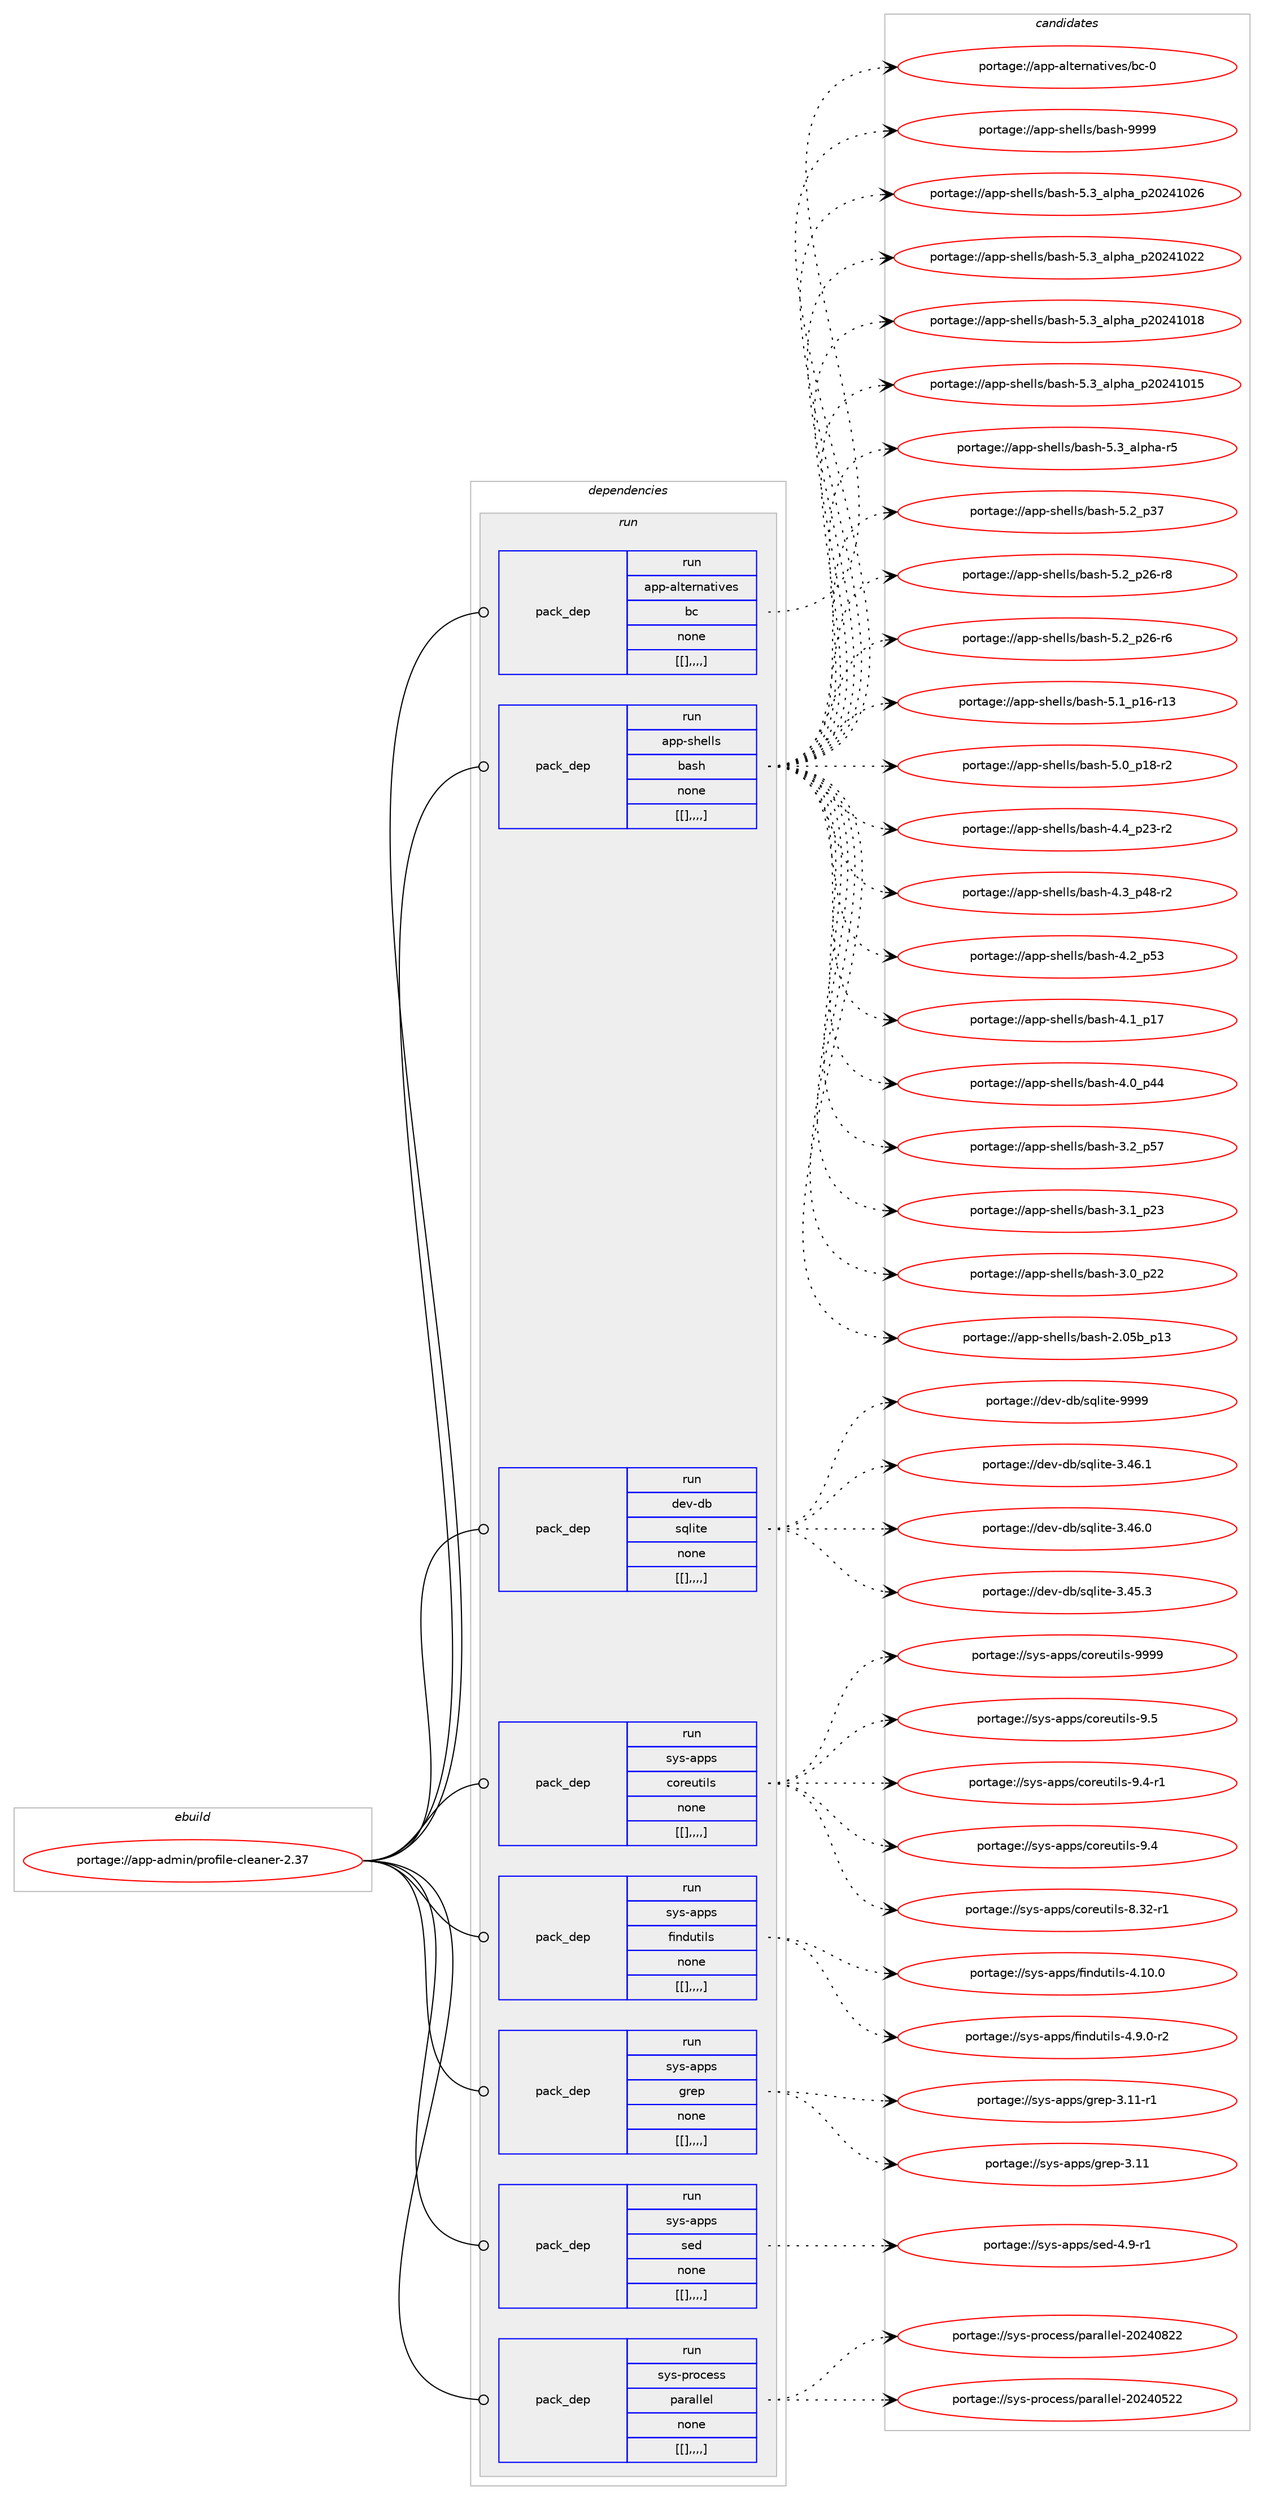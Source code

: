 digraph prolog {

# *************
# Graph options
# *************

newrank=true;
concentrate=true;
compound=true;
graph [rankdir=LR,fontname=Helvetica,fontsize=10,ranksep=1.5];#, ranksep=2.5, nodesep=0.2];
edge  [arrowhead=vee];
node  [fontname=Helvetica,fontsize=10];

# **********
# The ebuild
# **********

subgraph cluster_leftcol {
color=gray;
label=<<i>ebuild</i>>;
id [label="portage://app-admin/profile-cleaner-2.37", color=red, width=4, href="../app-admin/profile-cleaner-2.37.svg"];
}

# ****************
# The dependencies
# ****************

subgraph cluster_midcol {
color=gray;
label=<<i>dependencies</i>>;
subgraph cluster_compile {
fillcolor="#eeeeee";
style=filled;
label=<<i>compile</i>>;
}
subgraph cluster_compileandrun {
fillcolor="#eeeeee";
style=filled;
label=<<i>compile and run</i>>;
}
subgraph cluster_run {
fillcolor="#eeeeee";
style=filled;
label=<<i>run</i>>;
subgraph pack2339 {
dependency3007 [label=<<TABLE BORDER="0" CELLBORDER="1" CELLSPACING="0" CELLPADDING="4" WIDTH="220"><TR><TD ROWSPAN="6" CELLPADDING="30">pack_dep</TD></TR><TR><TD WIDTH="110">run</TD></TR><TR><TD>app-alternatives</TD></TR><TR><TD>bc</TD></TR><TR><TD>none</TD></TR><TR><TD>[[],,,,]</TD></TR></TABLE>>, shape=none, color=blue];
}
id:e -> dependency3007:w [weight=20,style="solid",arrowhead="odot"];
subgraph pack2353 {
dependency3041 [label=<<TABLE BORDER="0" CELLBORDER="1" CELLSPACING="0" CELLPADDING="4" WIDTH="220"><TR><TD ROWSPAN="6" CELLPADDING="30">pack_dep</TD></TR><TR><TD WIDTH="110">run</TD></TR><TR><TD>app-shells</TD></TR><TR><TD>bash</TD></TR><TR><TD>none</TD></TR><TR><TD>[[],,,,]</TD></TR></TABLE>>, shape=none, color=blue];
}
id:e -> dependency3041:w [weight=20,style="solid",arrowhead="odot"];
subgraph pack2424 {
dependency3120 [label=<<TABLE BORDER="0" CELLBORDER="1" CELLSPACING="0" CELLPADDING="4" WIDTH="220"><TR><TD ROWSPAN="6" CELLPADDING="30">pack_dep</TD></TR><TR><TD WIDTH="110">run</TD></TR><TR><TD>dev-db</TD></TR><TR><TD>sqlite</TD></TR><TR><TD>none</TD></TR><TR><TD>[[],,,,]</TD></TR></TABLE>>, shape=none, color=blue];
}
id:e -> dependency3120:w [weight=20,style="solid",arrowhead="odot"];
subgraph pack2459 {
dependency3223 [label=<<TABLE BORDER="0" CELLBORDER="1" CELLSPACING="0" CELLPADDING="4" WIDTH="220"><TR><TD ROWSPAN="6" CELLPADDING="30">pack_dep</TD></TR><TR><TD WIDTH="110">run</TD></TR><TR><TD>sys-apps</TD></TR><TR><TD>coreutils</TD></TR><TR><TD>none</TD></TR><TR><TD>[[],,,,]</TD></TR></TABLE>>, shape=none, color=blue];
}
id:e -> dependency3223:w [weight=20,style="solid",arrowhead="odot"];
subgraph pack2574 {
dependency3319 [label=<<TABLE BORDER="0" CELLBORDER="1" CELLSPACING="0" CELLPADDING="4" WIDTH="220"><TR><TD ROWSPAN="6" CELLPADDING="30">pack_dep</TD></TR><TR><TD WIDTH="110">run</TD></TR><TR><TD>sys-apps</TD></TR><TR><TD>findutils</TD></TR><TR><TD>none</TD></TR><TR><TD>[[],,,,]</TD></TR></TABLE>>, shape=none, color=blue];
}
id:e -> dependency3319:w [weight=20,style="solid",arrowhead="odot"];
subgraph pack2603 {
dependency3374 [label=<<TABLE BORDER="0" CELLBORDER="1" CELLSPACING="0" CELLPADDING="4" WIDTH="220"><TR><TD ROWSPAN="6" CELLPADDING="30">pack_dep</TD></TR><TR><TD WIDTH="110">run</TD></TR><TR><TD>sys-apps</TD></TR><TR><TD>grep</TD></TR><TR><TD>none</TD></TR><TR><TD>[[],,,,]</TD></TR></TABLE>>, shape=none, color=blue];
}
id:e -> dependency3374:w [weight=20,style="solid",arrowhead="odot"];
subgraph pack2647 {
dependency3432 [label=<<TABLE BORDER="0" CELLBORDER="1" CELLSPACING="0" CELLPADDING="4" WIDTH="220"><TR><TD ROWSPAN="6" CELLPADDING="30">pack_dep</TD></TR><TR><TD WIDTH="110">run</TD></TR><TR><TD>sys-apps</TD></TR><TR><TD>sed</TD></TR><TR><TD>none</TD></TR><TR><TD>[[],,,,]</TD></TR></TABLE>>, shape=none, color=blue];
}
id:e -> dependency3432:w [weight=20,style="solid",arrowhead="odot"];
subgraph pack2674 {
dependency3460 [label=<<TABLE BORDER="0" CELLBORDER="1" CELLSPACING="0" CELLPADDING="4" WIDTH="220"><TR><TD ROWSPAN="6" CELLPADDING="30">pack_dep</TD></TR><TR><TD WIDTH="110">run</TD></TR><TR><TD>sys-process</TD></TR><TR><TD>parallel</TD></TR><TR><TD>none</TD></TR><TR><TD>[[],,,,]</TD></TR></TABLE>>, shape=none, color=blue];
}
id:e -> dependency3460:w [weight=20,style="solid",arrowhead="odot"];
}
}

# **************
# The candidates
# **************

subgraph cluster_choices {
rank=same;
color=gray;
label=<<i>candidates</i>>;

subgraph choice2102 {
color=black;
nodesep=1;
choice971121124597108116101114110971161051181011154798994548 [label="portage://app-alternatives/bc-0", color=red, width=4,href="../app-alternatives/bc-0.svg"];
dependency3007:e -> choice971121124597108116101114110971161051181011154798994548:w [style=dotted,weight="100"];
}
subgraph choice2116 {
color=black;
nodesep=1;
choice97112112451151041011081081154798971151044557575757 [label="portage://app-shells/bash-9999", color=red, width=4,href="../app-shells/bash-9999.svg"];
choice971121124511510410110810811547989711510445534651959710811210497951125048505249485054 [label="portage://app-shells/bash-5.3_alpha_p20241026", color=red, width=4,href="../app-shells/bash-5.3_alpha_p20241026.svg"];
choice971121124511510410110810811547989711510445534651959710811210497951125048505249485050 [label="portage://app-shells/bash-5.3_alpha_p20241022", color=red, width=4,href="../app-shells/bash-5.3_alpha_p20241022.svg"];
choice971121124511510410110810811547989711510445534651959710811210497951125048505249484956 [label="portage://app-shells/bash-5.3_alpha_p20241018", color=red, width=4,href="../app-shells/bash-5.3_alpha_p20241018.svg"];
choice971121124511510410110810811547989711510445534651959710811210497951125048505249484953 [label="portage://app-shells/bash-5.3_alpha_p20241015", color=red, width=4,href="../app-shells/bash-5.3_alpha_p20241015.svg"];
choice9711211245115104101108108115479897115104455346519597108112104974511453 [label="portage://app-shells/bash-5.3_alpha-r5", color=red, width=4,href="../app-shells/bash-5.3_alpha-r5.svg"];
choice971121124511510410110810811547989711510445534650951125155 [label="portage://app-shells/bash-5.2_p37", color=red, width=4,href="../app-shells/bash-5.2_p37.svg"];
choice9711211245115104101108108115479897115104455346509511250544511456 [label="portage://app-shells/bash-5.2_p26-r8", color=red, width=4,href="../app-shells/bash-5.2_p26-r8.svg"];
choice9711211245115104101108108115479897115104455346509511250544511454 [label="portage://app-shells/bash-5.2_p26-r6", color=red, width=4,href="../app-shells/bash-5.2_p26-r6.svg"];
choice971121124511510410110810811547989711510445534649951124954451144951 [label="portage://app-shells/bash-5.1_p16-r13", color=red, width=4,href="../app-shells/bash-5.1_p16-r13.svg"];
choice9711211245115104101108108115479897115104455346489511249564511450 [label="portage://app-shells/bash-5.0_p18-r2", color=red, width=4,href="../app-shells/bash-5.0_p18-r2.svg"];
choice9711211245115104101108108115479897115104455246529511250514511450 [label="portage://app-shells/bash-4.4_p23-r2", color=red, width=4,href="../app-shells/bash-4.4_p23-r2.svg"];
choice9711211245115104101108108115479897115104455246519511252564511450 [label="portage://app-shells/bash-4.3_p48-r2", color=red, width=4,href="../app-shells/bash-4.3_p48-r2.svg"];
choice971121124511510410110810811547989711510445524650951125351 [label="portage://app-shells/bash-4.2_p53", color=red, width=4,href="../app-shells/bash-4.2_p53.svg"];
choice971121124511510410110810811547989711510445524649951124955 [label="portage://app-shells/bash-4.1_p17", color=red, width=4,href="../app-shells/bash-4.1_p17.svg"];
choice971121124511510410110810811547989711510445524648951125252 [label="portage://app-shells/bash-4.0_p44", color=red, width=4,href="../app-shells/bash-4.0_p44.svg"];
choice971121124511510410110810811547989711510445514650951125355 [label="portage://app-shells/bash-3.2_p57", color=red, width=4,href="../app-shells/bash-3.2_p57.svg"];
choice971121124511510410110810811547989711510445514649951125051 [label="portage://app-shells/bash-3.1_p23", color=red, width=4,href="../app-shells/bash-3.1_p23.svg"];
choice971121124511510410110810811547989711510445514648951125050 [label="portage://app-shells/bash-3.0_p22", color=red, width=4,href="../app-shells/bash-3.0_p22.svg"];
choice9711211245115104101108108115479897115104455046485398951124951 [label="portage://app-shells/bash-2.05b_p13", color=red, width=4,href="../app-shells/bash-2.05b_p13.svg"];
dependency3041:e -> choice97112112451151041011081081154798971151044557575757:w [style=dotted,weight="100"];
dependency3041:e -> choice971121124511510410110810811547989711510445534651959710811210497951125048505249485054:w [style=dotted,weight="100"];
dependency3041:e -> choice971121124511510410110810811547989711510445534651959710811210497951125048505249485050:w [style=dotted,weight="100"];
dependency3041:e -> choice971121124511510410110810811547989711510445534651959710811210497951125048505249484956:w [style=dotted,weight="100"];
dependency3041:e -> choice971121124511510410110810811547989711510445534651959710811210497951125048505249484953:w [style=dotted,weight="100"];
dependency3041:e -> choice9711211245115104101108108115479897115104455346519597108112104974511453:w [style=dotted,weight="100"];
dependency3041:e -> choice971121124511510410110810811547989711510445534650951125155:w [style=dotted,weight="100"];
dependency3041:e -> choice9711211245115104101108108115479897115104455346509511250544511456:w [style=dotted,weight="100"];
dependency3041:e -> choice9711211245115104101108108115479897115104455346509511250544511454:w [style=dotted,weight="100"];
dependency3041:e -> choice971121124511510410110810811547989711510445534649951124954451144951:w [style=dotted,weight="100"];
dependency3041:e -> choice9711211245115104101108108115479897115104455346489511249564511450:w [style=dotted,weight="100"];
dependency3041:e -> choice9711211245115104101108108115479897115104455246529511250514511450:w [style=dotted,weight="100"];
dependency3041:e -> choice9711211245115104101108108115479897115104455246519511252564511450:w [style=dotted,weight="100"];
dependency3041:e -> choice971121124511510410110810811547989711510445524650951125351:w [style=dotted,weight="100"];
dependency3041:e -> choice971121124511510410110810811547989711510445524649951124955:w [style=dotted,weight="100"];
dependency3041:e -> choice971121124511510410110810811547989711510445524648951125252:w [style=dotted,weight="100"];
dependency3041:e -> choice971121124511510410110810811547989711510445514650951125355:w [style=dotted,weight="100"];
dependency3041:e -> choice971121124511510410110810811547989711510445514649951125051:w [style=dotted,weight="100"];
dependency3041:e -> choice971121124511510410110810811547989711510445514648951125050:w [style=dotted,weight="100"];
dependency3041:e -> choice9711211245115104101108108115479897115104455046485398951124951:w [style=dotted,weight="100"];
}
subgraph choice2133 {
color=black;
nodesep=1;
choice1001011184510098471151131081051161014557575757 [label="portage://dev-db/sqlite-9999", color=red, width=4,href="../dev-db/sqlite-9999.svg"];
choice10010111845100984711511310810511610145514652544649 [label="portage://dev-db/sqlite-3.46.1", color=red, width=4,href="../dev-db/sqlite-3.46.1.svg"];
choice10010111845100984711511310810511610145514652544648 [label="portage://dev-db/sqlite-3.46.0", color=red, width=4,href="../dev-db/sqlite-3.46.0.svg"];
choice10010111845100984711511310810511610145514652534651 [label="portage://dev-db/sqlite-3.45.3", color=red, width=4,href="../dev-db/sqlite-3.45.3.svg"];
dependency3120:e -> choice1001011184510098471151131081051161014557575757:w [style=dotted,weight="100"];
dependency3120:e -> choice10010111845100984711511310810511610145514652544649:w [style=dotted,weight="100"];
dependency3120:e -> choice10010111845100984711511310810511610145514652544648:w [style=dotted,weight="100"];
dependency3120:e -> choice10010111845100984711511310810511610145514652534651:w [style=dotted,weight="100"];
}
subgraph choice2149 {
color=black;
nodesep=1;
choice115121115459711211211547991111141011171161051081154557575757 [label="portage://sys-apps/coreutils-9999", color=red, width=4,href="../sys-apps/coreutils-9999.svg"];
choice1151211154597112112115479911111410111711610510811545574653 [label="portage://sys-apps/coreutils-9.5", color=red, width=4,href="../sys-apps/coreutils-9.5.svg"];
choice11512111545971121121154799111114101117116105108115455746524511449 [label="portage://sys-apps/coreutils-9.4-r1", color=red, width=4,href="../sys-apps/coreutils-9.4-r1.svg"];
choice1151211154597112112115479911111410111711610510811545574652 [label="portage://sys-apps/coreutils-9.4", color=red, width=4,href="../sys-apps/coreutils-9.4.svg"];
choice1151211154597112112115479911111410111711610510811545564651504511449 [label="portage://sys-apps/coreutils-8.32-r1", color=red, width=4,href="../sys-apps/coreutils-8.32-r1.svg"];
dependency3223:e -> choice115121115459711211211547991111141011171161051081154557575757:w [style=dotted,weight="100"];
dependency3223:e -> choice1151211154597112112115479911111410111711610510811545574653:w [style=dotted,weight="100"];
dependency3223:e -> choice11512111545971121121154799111114101117116105108115455746524511449:w [style=dotted,weight="100"];
dependency3223:e -> choice1151211154597112112115479911111410111711610510811545574652:w [style=dotted,weight="100"];
dependency3223:e -> choice1151211154597112112115479911111410111711610510811545564651504511449:w [style=dotted,weight="100"];
}
subgraph choice2151 {
color=black;
nodesep=1;
choice11512111545971121121154710210511010011711610510811545524649484648 [label="portage://sys-apps/findutils-4.10.0", color=red, width=4,href="../sys-apps/findutils-4.10.0.svg"];
choice1151211154597112112115471021051101001171161051081154552465746484511450 [label="portage://sys-apps/findutils-4.9.0-r2", color=red, width=4,href="../sys-apps/findutils-4.9.0-r2.svg"];
dependency3319:e -> choice11512111545971121121154710210511010011711610510811545524649484648:w [style=dotted,weight="100"];
dependency3319:e -> choice1151211154597112112115471021051101001171161051081154552465746484511450:w [style=dotted,weight="100"];
}
subgraph choice2160 {
color=black;
nodesep=1;
choice11512111545971121121154710311410111245514649494511449 [label="portage://sys-apps/grep-3.11-r1", color=red, width=4,href="../sys-apps/grep-3.11-r1.svg"];
choice1151211154597112112115471031141011124551464949 [label="portage://sys-apps/grep-3.11", color=red, width=4,href="../sys-apps/grep-3.11.svg"];
dependency3374:e -> choice11512111545971121121154710311410111245514649494511449:w [style=dotted,weight="100"];
dependency3374:e -> choice1151211154597112112115471031141011124551464949:w [style=dotted,weight="100"];
}
subgraph choice2176 {
color=black;
nodesep=1;
choice115121115459711211211547115101100455246574511449 [label="portage://sys-apps/sed-4.9-r1", color=red, width=4,href="../sys-apps/sed-4.9-r1.svg"];
dependency3432:e -> choice115121115459711211211547115101100455246574511449:w [style=dotted,weight="100"];
}
subgraph choice2189 {
color=black;
nodesep=1;
choice1151211154511211411199101115115471129711497108108101108455048505248565050 [label="portage://sys-process/parallel-20240822", color=red, width=4,href="../sys-process/parallel-20240822.svg"];
choice1151211154511211411199101115115471129711497108108101108455048505248535050 [label="portage://sys-process/parallel-20240522", color=red, width=4,href="../sys-process/parallel-20240522.svg"];
dependency3460:e -> choice1151211154511211411199101115115471129711497108108101108455048505248565050:w [style=dotted,weight="100"];
dependency3460:e -> choice1151211154511211411199101115115471129711497108108101108455048505248535050:w [style=dotted,weight="100"];
}
}

}
